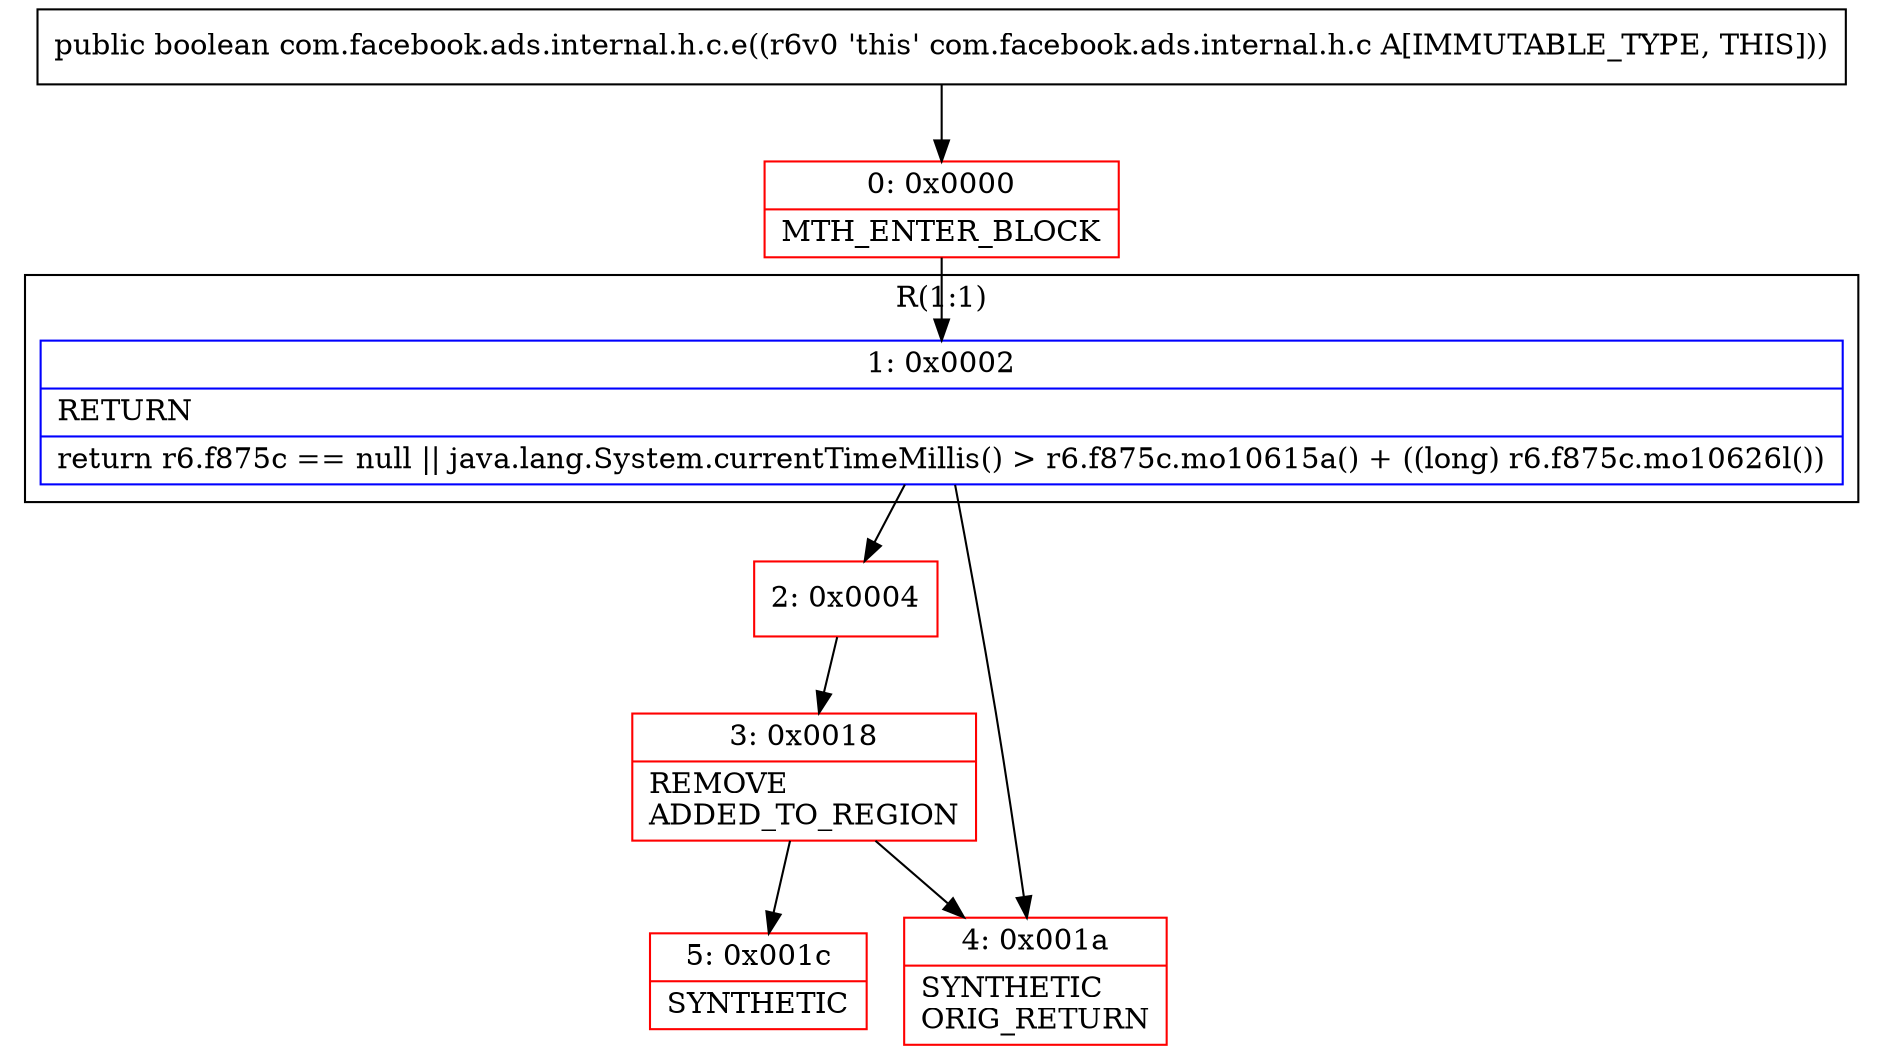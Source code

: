 digraph "CFG forcom.facebook.ads.internal.h.c.e()Z" {
subgraph cluster_Region_1535659782 {
label = "R(1:1)";
node [shape=record,color=blue];
Node_1 [shape=record,label="{1\:\ 0x0002|RETURN\l|return r6.f875c == null \|\| java.lang.System.currentTimeMillis() \> r6.f875c.mo10615a() + ((long) r6.f875c.mo10626l())\l}"];
}
Node_0 [shape=record,color=red,label="{0\:\ 0x0000|MTH_ENTER_BLOCK\l}"];
Node_2 [shape=record,color=red,label="{2\:\ 0x0004}"];
Node_3 [shape=record,color=red,label="{3\:\ 0x0018|REMOVE\lADDED_TO_REGION\l}"];
Node_4 [shape=record,color=red,label="{4\:\ 0x001a|SYNTHETIC\lORIG_RETURN\l}"];
Node_5 [shape=record,color=red,label="{5\:\ 0x001c|SYNTHETIC\l}"];
MethodNode[shape=record,label="{public boolean com.facebook.ads.internal.h.c.e((r6v0 'this' com.facebook.ads.internal.h.c A[IMMUTABLE_TYPE, THIS])) }"];
MethodNode -> Node_0;
Node_1 -> Node_2;
Node_1 -> Node_4;
Node_0 -> Node_1;
Node_2 -> Node_3;
Node_3 -> Node_4;
Node_3 -> Node_5;
}

